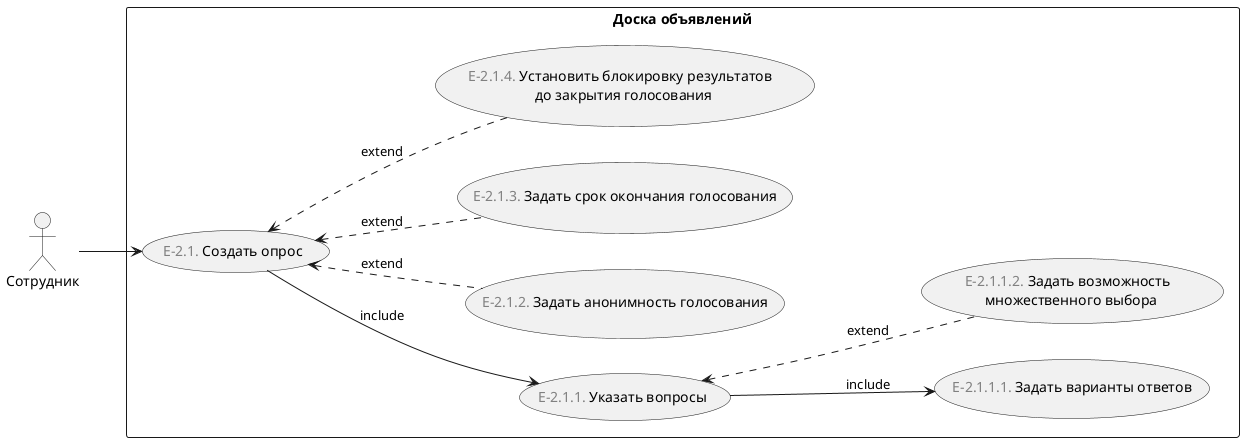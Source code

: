 ﻿@startuml
'https://plantuml.com/use-case-diagram

left to right direction

:Сотрудник: as employee

rectangle "Доска объявлений" {
    (<font color="gray">E-2.1.</font> Создать опрос) as create_survey
    (<font color="gray">E-2.1.1.</font> Указать вопросы) as add_questions

    employee --> create_survey 
    
    create_survey --> add_questions : include
    create_survey <.. (<font color="gray">E-2.1.2.</font> Задать анонимность голосования) : extend
    create_survey <.. (<font color="gray">E-2.1.3.</font> Задать срок окончания голосования) : extend 
    create_survey <.. (<font color="gray">E-2.1.4.</font> Установить блокировку результатов \n до закрытия голосования) : extend 
    add_questions --> (<font color="gray">E-2.1.1.1.</font> Задать варианты ответов) : include
    add_questions <.. (<font color="gray">E-2.1.1.2.</font> Задать возможность \n множественного выбора) : extend
}

@enduml
